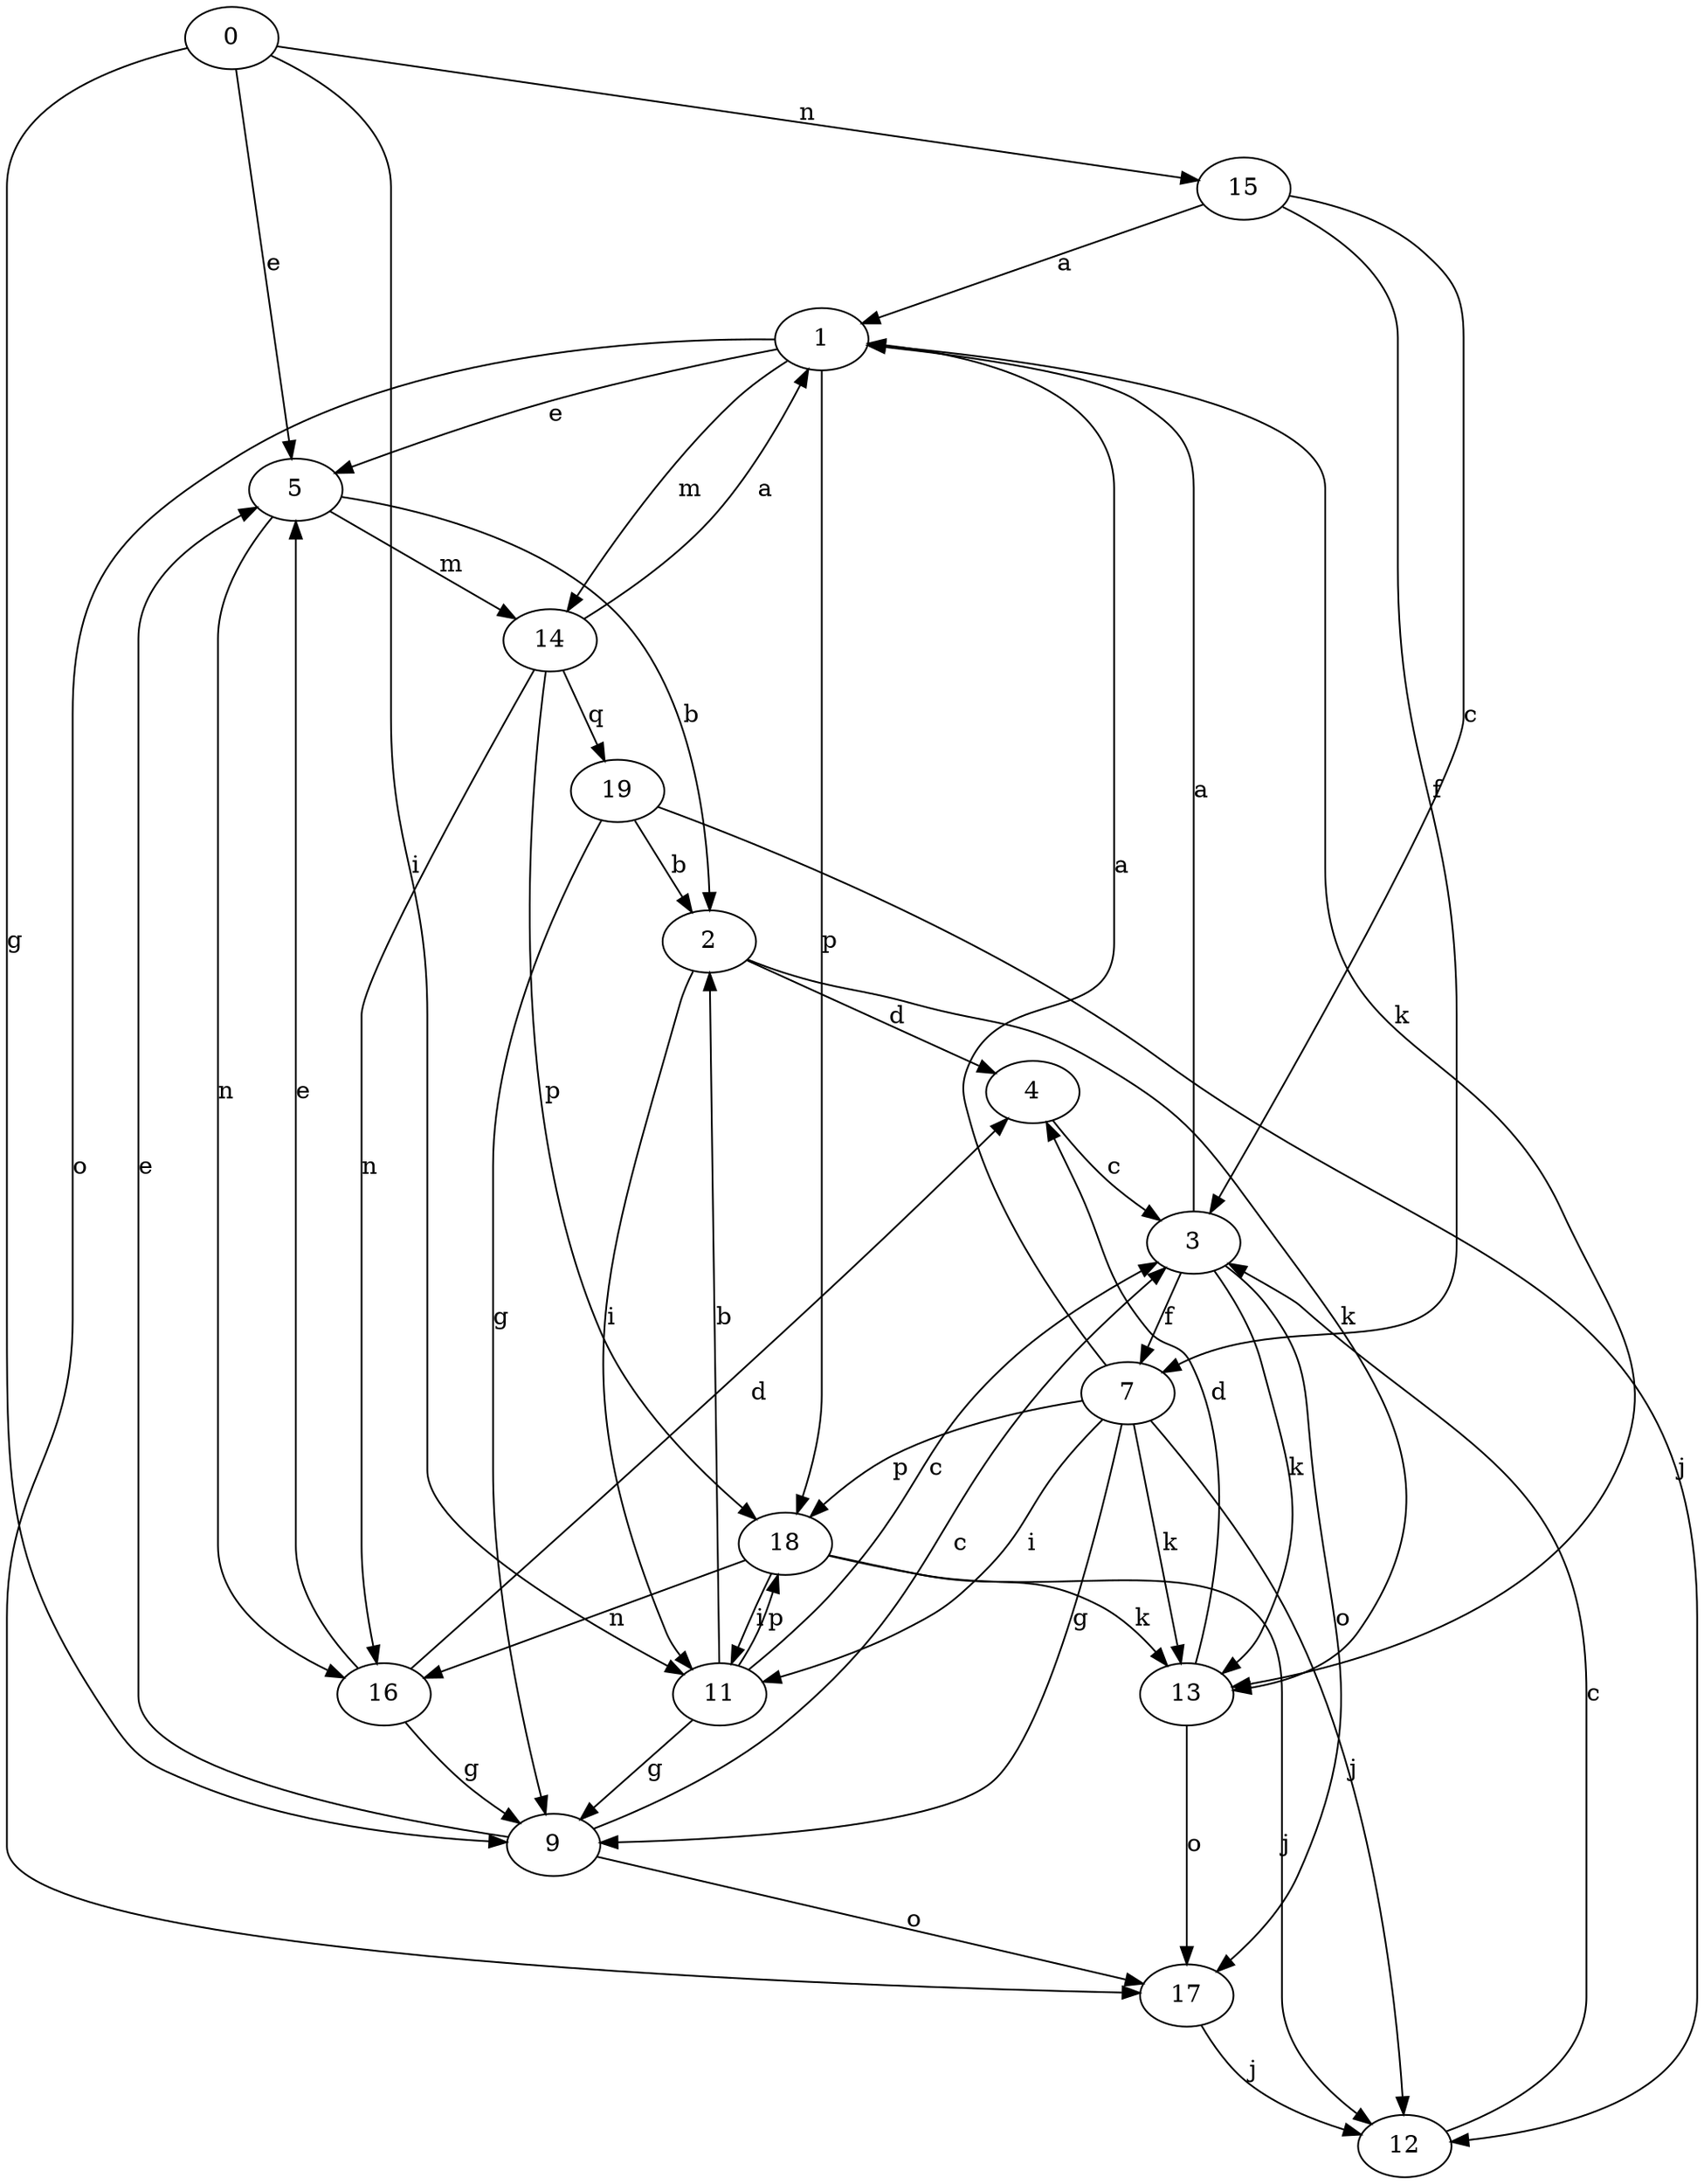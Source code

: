 strict digraph  {
1;
2;
3;
4;
5;
7;
0;
9;
11;
12;
13;
14;
15;
16;
17;
18;
19;
1 -> 5  [label=e];
1 -> 13  [label=k];
1 -> 14  [label=m];
1 -> 17  [label=o];
1 -> 18  [label=p];
2 -> 4  [label=d];
2 -> 11  [label=i];
2 -> 13  [label=k];
3 -> 1  [label=a];
3 -> 7  [label=f];
3 -> 13  [label=k];
3 -> 17  [label=o];
4 -> 3  [label=c];
5 -> 2  [label=b];
5 -> 14  [label=m];
5 -> 16  [label=n];
7 -> 1  [label=a];
7 -> 9  [label=g];
7 -> 11  [label=i];
7 -> 12  [label=j];
7 -> 13  [label=k];
7 -> 18  [label=p];
0 -> 5  [label=e];
0 -> 9  [label=g];
0 -> 11  [label=i];
0 -> 15  [label=n];
9 -> 3  [label=c];
9 -> 5  [label=e];
9 -> 17  [label=o];
11 -> 2  [label=b];
11 -> 3  [label=c];
11 -> 9  [label=g];
11 -> 18  [label=p];
12 -> 3  [label=c];
13 -> 4  [label=d];
13 -> 17  [label=o];
14 -> 1  [label=a];
14 -> 16  [label=n];
14 -> 18  [label=p];
14 -> 19  [label=q];
15 -> 1  [label=a];
15 -> 3  [label=c];
15 -> 7  [label=f];
16 -> 4  [label=d];
16 -> 5  [label=e];
16 -> 9  [label=g];
17 -> 12  [label=j];
18 -> 11  [label=i];
18 -> 12  [label=j];
18 -> 13  [label=k];
18 -> 16  [label=n];
19 -> 2  [label=b];
19 -> 9  [label=g];
19 -> 12  [label=j];
}
